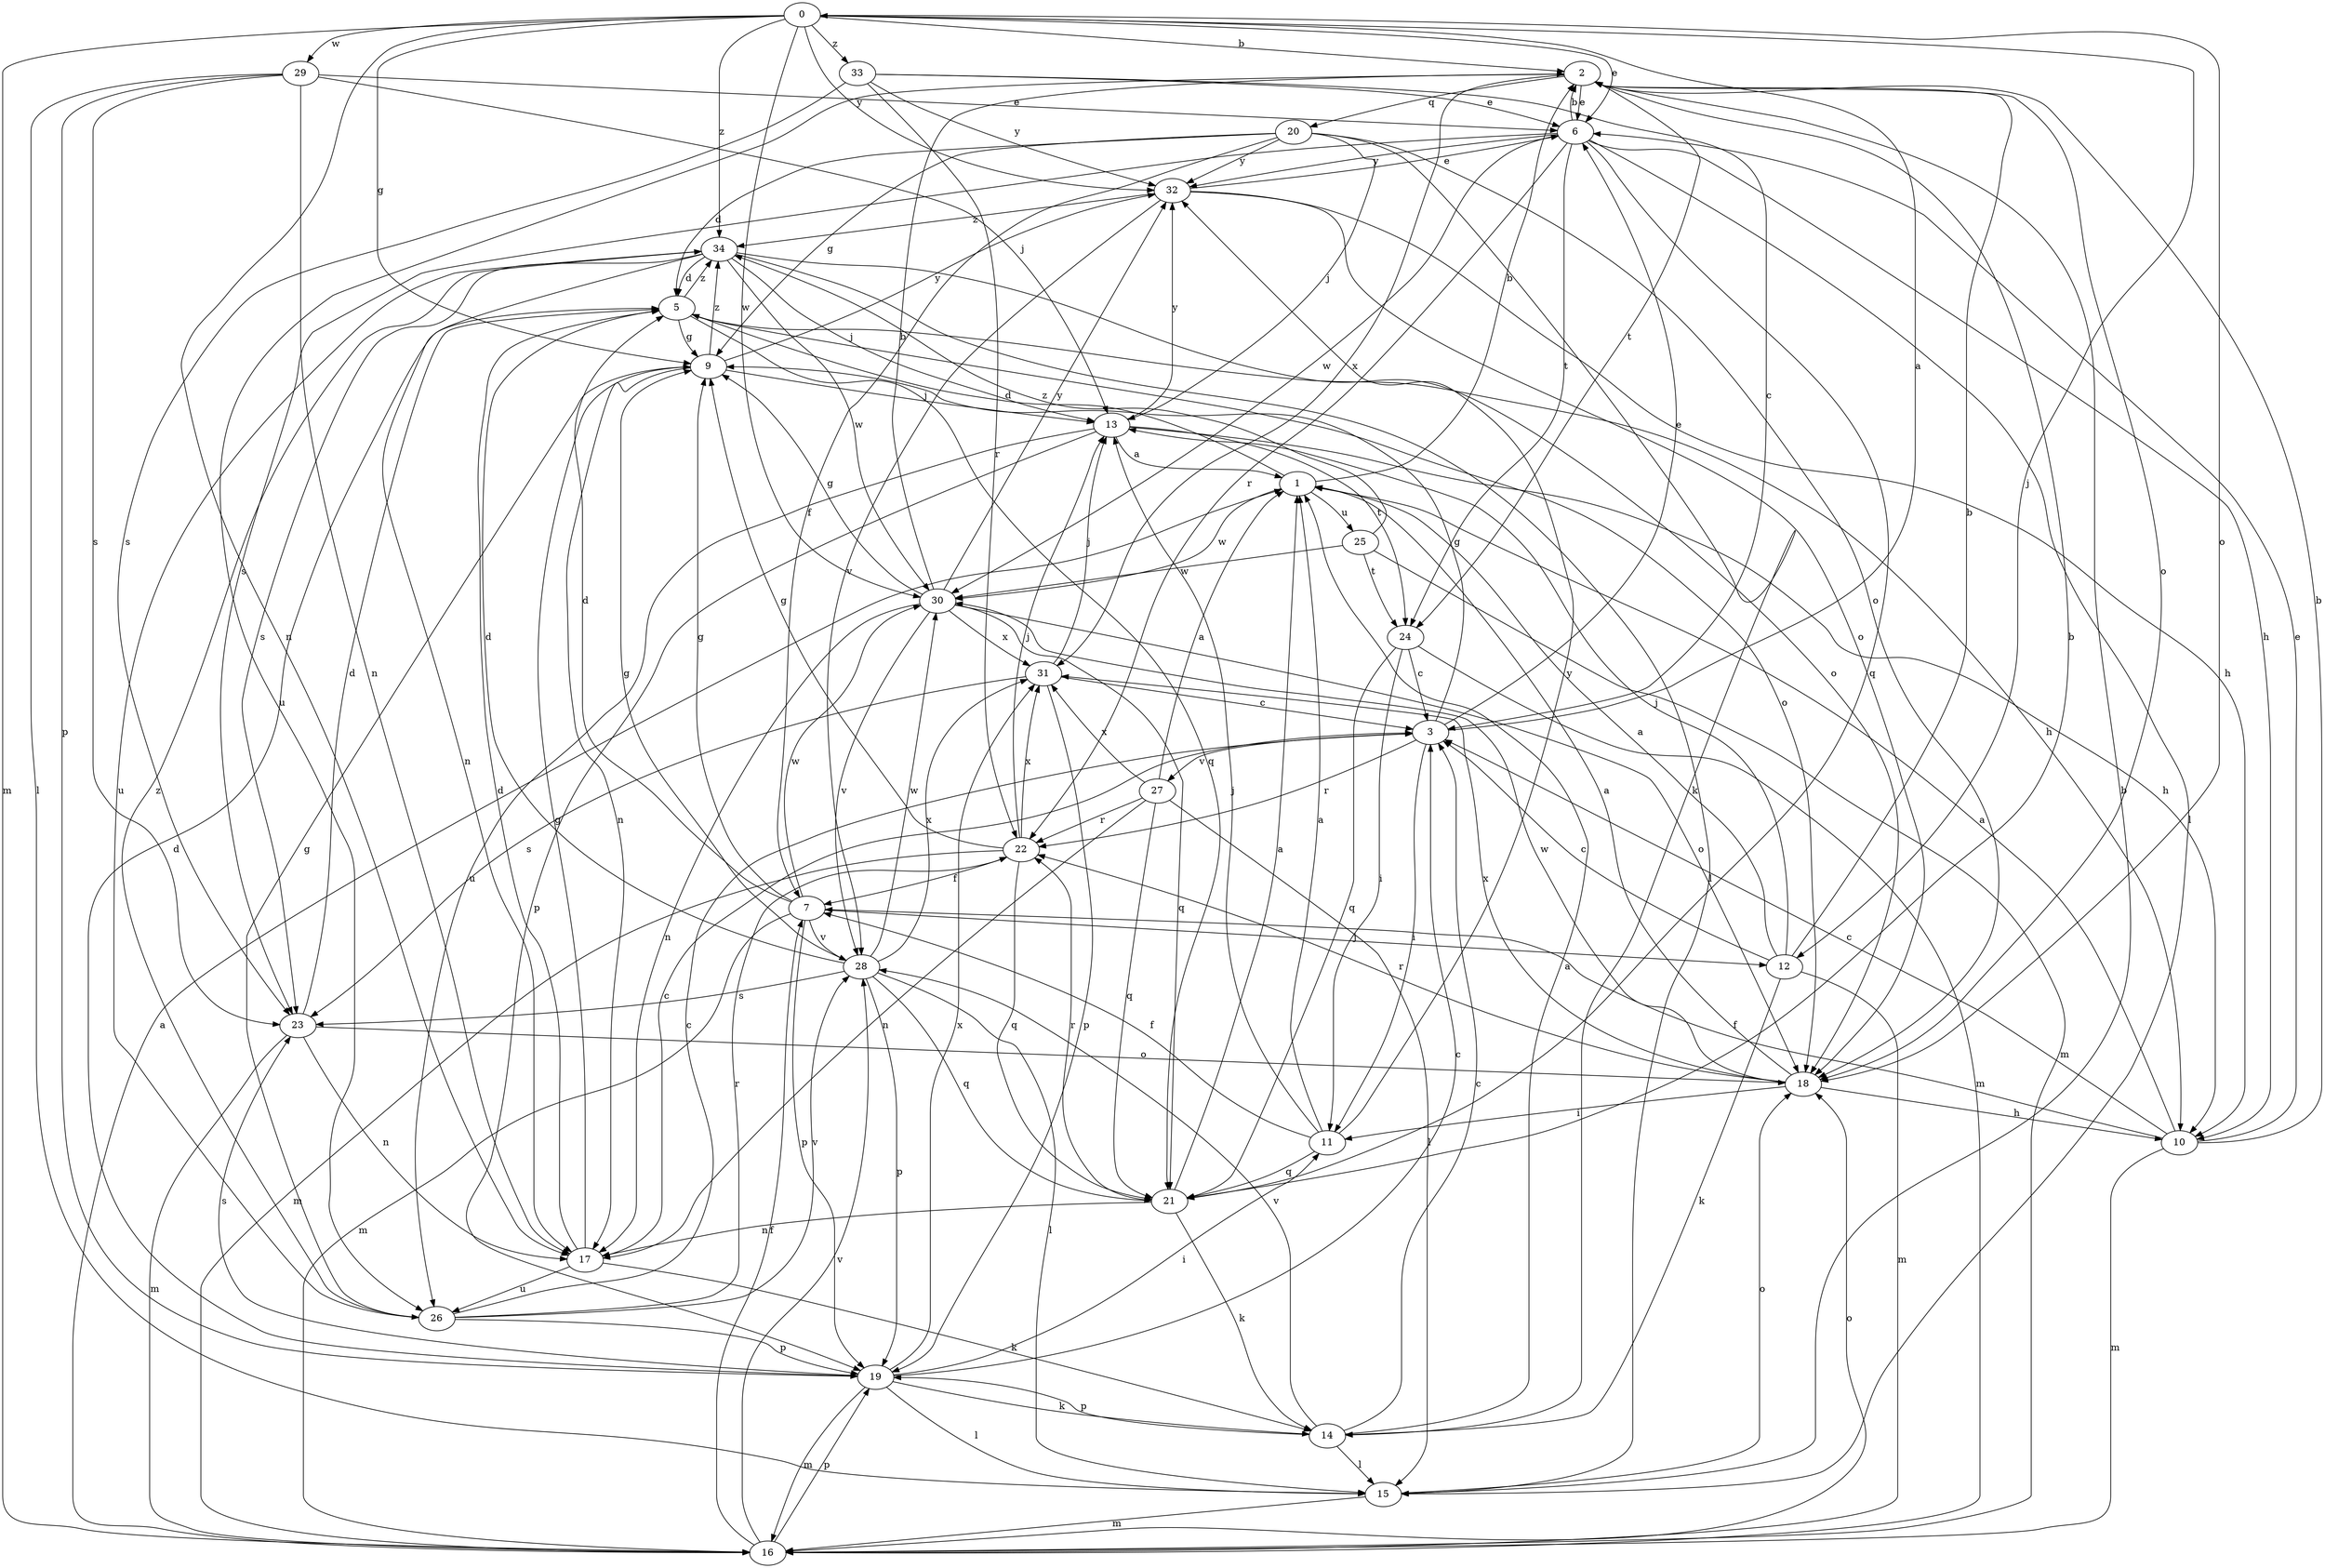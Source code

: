 strict digraph  {
0;
1;
2;
3;
5;
6;
7;
9;
10;
11;
12;
13;
14;
15;
16;
17;
18;
19;
20;
21;
22;
23;
24;
25;
26;
27;
28;
29;
30;
31;
32;
33;
34;
0 -> 2  [label=b];
0 -> 6  [label=e];
0 -> 9  [label=g];
0 -> 12  [label=j];
0 -> 16  [label=m];
0 -> 17  [label=n];
0 -> 18  [label=o];
0 -> 29  [label=w];
0 -> 30  [label=w];
0 -> 32  [label=y];
0 -> 33  [label=z];
0 -> 34  [label=z];
1 -> 2  [label=b];
1 -> 5  [label=d];
1 -> 25  [label=u];
1 -> 30  [label=w];
2 -> 6  [label=e];
2 -> 18  [label=o];
2 -> 20  [label=q];
2 -> 24  [label=t];
2 -> 26  [label=u];
2 -> 31  [label=x];
3 -> 0  [label=a];
3 -> 6  [label=e];
3 -> 9  [label=g];
3 -> 11  [label=i];
3 -> 22  [label=r];
3 -> 27  [label=v];
5 -> 9  [label=g];
5 -> 10  [label=h];
5 -> 18  [label=o];
5 -> 21  [label=q];
5 -> 34  [label=z];
6 -> 2  [label=b];
6 -> 10  [label=h];
6 -> 15  [label=l];
6 -> 21  [label=q];
6 -> 22  [label=r];
6 -> 23  [label=s];
6 -> 24  [label=t];
6 -> 30  [label=w];
6 -> 32  [label=y];
7 -> 5  [label=d];
7 -> 9  [label=g];
7 -> 12  [label=j];
7 -> 16  [label=m];
7 -> 19  [label=p];
7 -> 28  [label=v];
7 -> 30  [label=w];
9 -> 13  [label=j];
9 -> 17  [label=n];
9 -> 32  [label=y];
9 -> 34  [label=z];
10 -> 1  [label=a];
10 -> 2  [label=b];
10 -> 3  [label=c];
10 -> 6  [label=e];
10 -> 7  [label=f];
10 -> 16  [label=m];
11 -> 1  [label=a];
11 -> 7  [label=f];
11 -> 13  [label=j];
11 -> 21  [label=q];
11 -> 32  [label=y];
12 -> 1  [label=a];
12 -> 2  [label=b];
12 -> 3  [label=c];
12 -> 13  [label=j];
12 -> 14  [label=k];
12 -> 16  [label=m];
13 -> 1  [label=a];
13 -> 10  [label=h];
13 -> 19  [label=p];
13 -> 24  [label=t];
13 -> 26  [label=u];
13 -> 32  [label=y];
14 -> 1  [label=a];
14 -> 3  [label=c];
14 -> 15  [label=l];
14 -> 19  [label=p];
14 -> 28  [label=v];
15 -> 2  [label=b];
15 -> 16  [label=m];
15 -> 18  [label=o];
16 -> 1  [label=a];
16 -> 7  [label=f];
16 -> 18  [label=o];
16 -> 19  [label=p];
16 -> 28  [label=v];
17 -> 3  [label=c];
17 -> 5  [label=d];
17 -> 9  [label=g];
17 -> 14  [label=k];
17 -> 26  [label=u];
18 -> 1  [label=a];
18 -> 10  [label=h];
18 -> 11  [label=i];
18 -> 22  [label=r];
18 -> 30  [label=w];
18 -> 31  [label=x];
19 -> 3  [label=c];
19 -> 5  [label=d];
19 -> 11  [label=i];
19 -> 14  [label=k];
19 -> 15  [label=l];
19 -> 16  [label=m];
19 -> 23  [label=s];
19 -> 31  [label=x];
20 -> 5  [label=d];
20 -> 7  [label=f];
20 -> 9  [label=g];
20 -> 13  [label=j];
20 -> 14  [label=k];
20 -> 18  [label=o];
20 -> 32  [label=y];
21 -> 1  [label=a];
21 -> 2  [label=b];
21 -> 14  [label=k];
21 -> 17  [label=n];
21 -> 22  [label=r];
22 -> 7  [label=f];
22 -> 9  [label=g];
22 -> 13  [label=j];
22 -> 16  [label=m];
22 -> 21  [label=q];
22 -> 31  [label=x];
23 -> 5  [label=d];
23 -> 16  [label=m];
23 -> 17  [label=n];
23 -> 18  [label=o];
24 -> 3  [label=c];
24 -> 11  [label=i];
24 -> 16  [label=m];
24 -> 21  [label=q];
25 -> 16  [label=m];
25 -> 24  [label=t];
25 -> 30  [label=w];
25 -> 34  [label=z];
26 -> 3  [label=c];
26 -> 9  [label=g];
26 -> 19  [label=p];
26 -> 22  [label=r];
26 -> 28  [label=v];
26 -> 34  [label=z];
27 -> 1  [label=a];
27 -> 15  [label=l];
27 -> 17  [label=n];
27 -> 21  [label=q];
27 -> 22  [label=r];
27 -> 31  [label=x];
28 -> 5  [label=d];
28 -> 9  [label=g];
28 -> 15  [label=l];
28 -> 19  [label=p];
28 -> 21  [label=q];
28 -> 23  [label=s];
28 -> 30  [label=w];
28 -> 31  [label=x];
29 -> 6  [label=e];
29 -> 13  [label=j];
29 -> 15  [label=l];
29 -> 17  [label=n];
29 -> 19  [label=p];
29 -> 23  [label=s];
30 -> 2  [label=b];
30 -> 9  [label=g];
30 -> 17  [label=n];
30 -> 18  [label=o];
30 -> 21  [label=q];
30 -> 28  [label=v];
30 -> 31  [label=x];
30 -> 32  [label=y];
31 -> 3  [label=c];
31 -> 13  [label=j];
31 -> 19  [label=p];
31 -> 23  [label=s];
32 -> 6  [label=e];
32 -> 10  [label=h];
32 -> 18  [label=o];
32 -> 28  [label=v];
32 -> 34  [label=z];
33 -> 3  [label=c];
33 -> 6  [label=e];
33 -> 22  [label=r];
33 -> 23  [label=s];
33 -> 32  [label=y];
34 -> 5  [label=d];
34 -> 13  [label=j];
34 -> 15  [label=l];
34 -> 17  [label=n];
34 -> 18  [label=o];
34 -> 23  [label=s];
34 -> 26  [label=u];
34 -> 30  [label=w];
}

